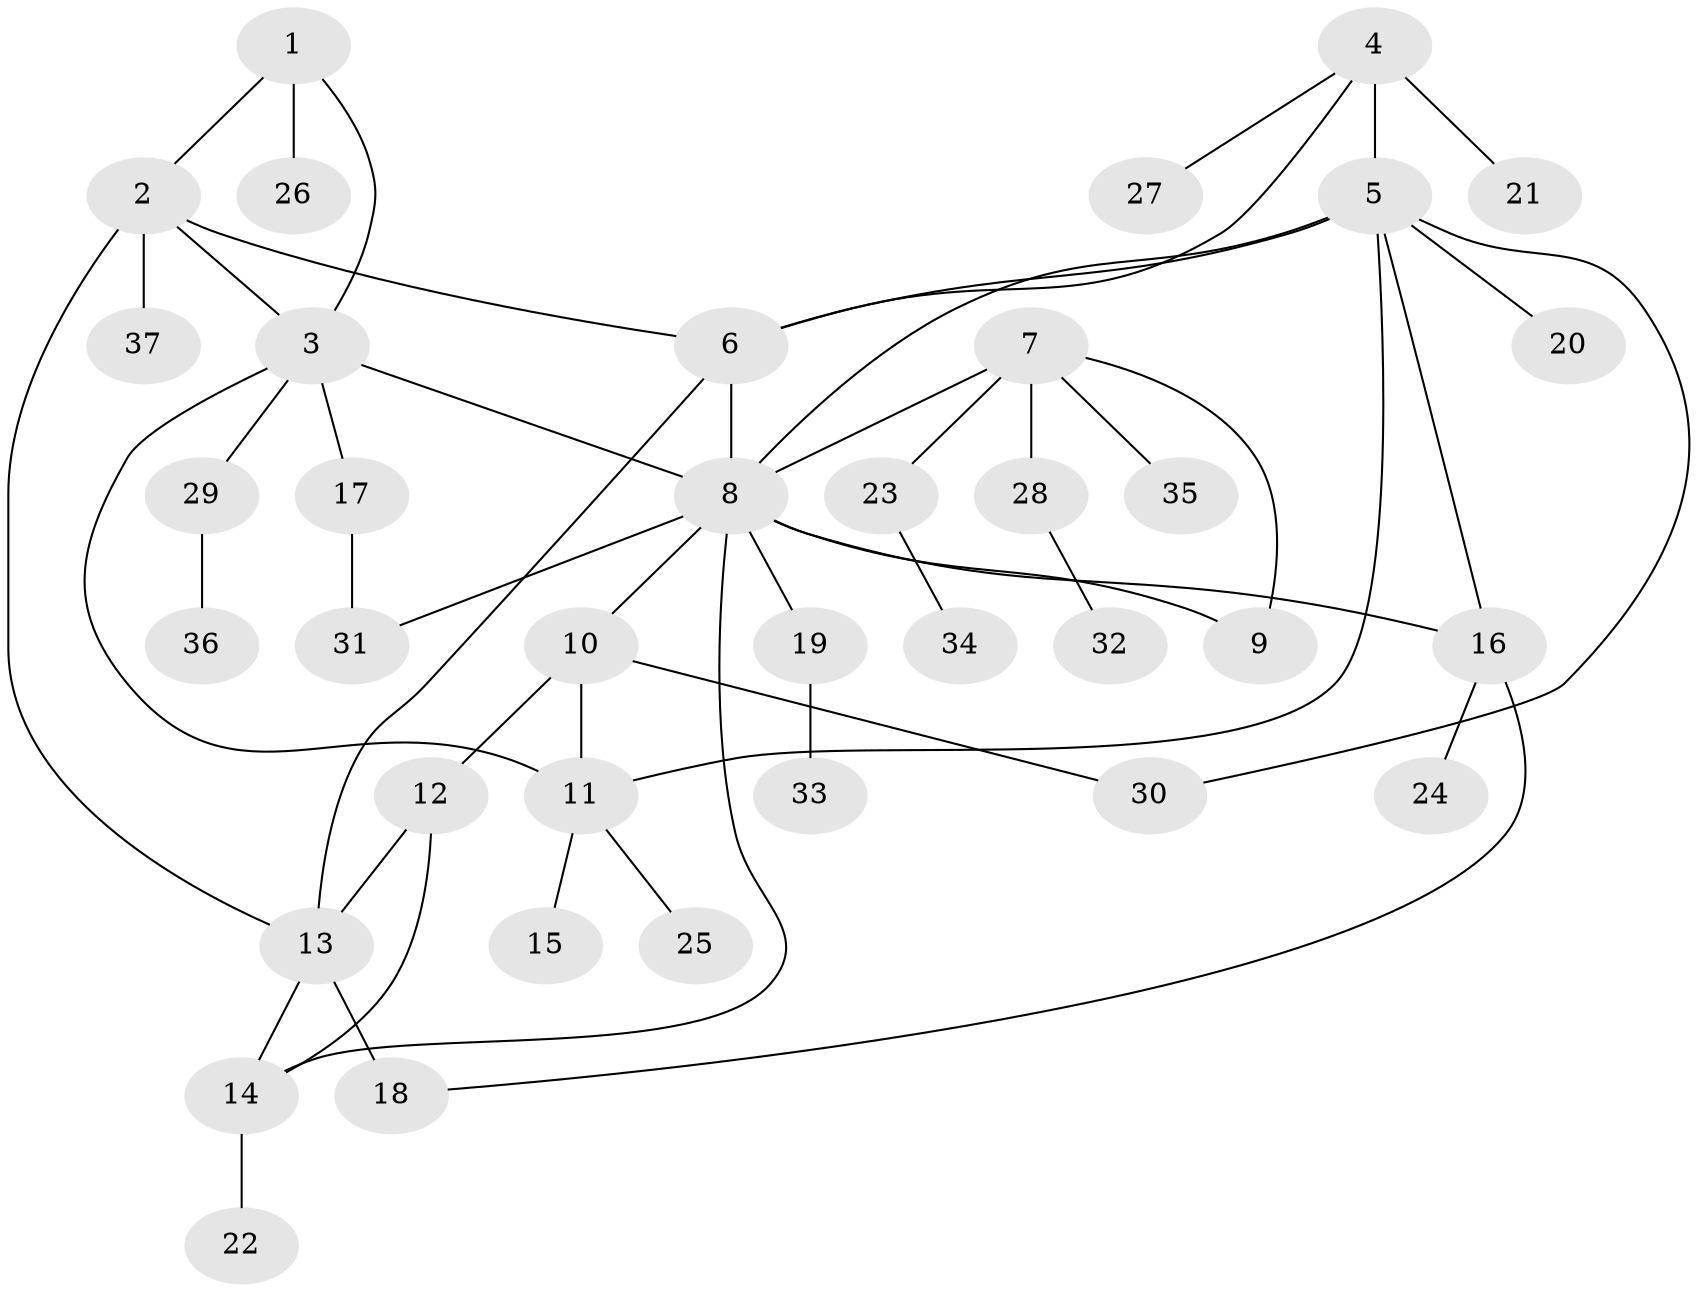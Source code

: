 // original degree distribution, {4: 0.056338028169014086, 6: 0.056338028169014086, 7: 0.014084507042253521, 8: 0.014084507042253521, 10: 0.014084507042253521, 3: 0.09859154929577464, 2: 0.09859154929577464, 11: 0.014084507042253521, 5: 0.028169014084507043, 9: 0.014084507042253521, 1: 0.5915492957746479}
// Generated by graph-tools (version 1.1) at 2025/37/03/09/25 02:37:43]
// undirected, 37 vertices, 51 edges
graph export_dot {
graph [start="1"]
  node [color=gray90,style=filled];
  1;
  2;
  3;
  4;
  5;
  6;
  7;
  8;
  9;
  10;
  11;
  12;
  13;
  14;
  15;
  16;
  17;
  18;
  19;
  20;
  21;
  22;
  23;
  24;
  25;
  26;
  27;
  28;
  29;
  30;
  31;
  32;
  33;
  34;
  35;
  36;
  37;
  1 -- 2 [weight=1.0];
  1 -- 3 [weight=1.0];
  1 -- 26 [weight=1.0];
  2 -- 3 [weight=1.0];
  2 -- 6 [weight=1.0];
  2 -- 13 [weight=1.0];
  2 -- 37 [weight=1.0];
  3 -- 8 [weight=1.0];
  3 -- 11 [weight=1.0];
  3 -- 17 [weight=1.0];
  3 -- 29 [weight=1.0];
  4 -- 5 [weight=1.0];
  4 -- 6 [weight=1.0];
  4 -- 21 [weight=2.0];
  4 -- 27 [weight=1.0];
  5 -- 6 [weight=1.0];
  5 -- 8 [weight=1.0];
  5 -- 11 [weight=1.0];
  5 -- 16 [weight=1.0];
  5 -- 20 [weight=1.0];
  5 -- 30 [weight=1.0];
  6 -- 8 [weight=1.0];
  6 -- 13 [weight=1.0];
  7 -- 8 [weight=1.0];
  7 -- 9 [weight=1.0];
  7 -- 23 [weight=1.0];
  7 -- 28 [weight=1.0];
  7 -- 35 [weight=1.0];
  8 -- 9 [weight=1.0];
  8 -- 10 [weight=1.0];
  8 -- 14 [weight=1.0];
  8 -- 16 [weight=1.0];
  8 -- 19 [weight=1.0];
  8 -- 31 [weight=1.0];
  10 -- 11 [weight=2.0];
  10 -- 12 [weight=1.0];
  10 -- 30 [weight=1.0];
  11 -- 15 [weight=5.0];
  11 -- 25 [weight=1.0];
  12 -- 13 [weight=1.0];
  12 -- 14 [weight=1.0];
  13 -- 14 [weight=1.0];
  13 -- 18 [weight=4.0];
  14 -- 22 [weight=1.0];
  16 -- 18 [weight=1.0];
  16 -- 24 [weight=2.0];
  17 -- 31 [weight=1.0];
  19 -- 33 [weight=2.0];
  23 -- 34 [weight=1.0];
  28 -- 32 [weight=1.0];
  29 -- 36 [weight=2.0];
}
